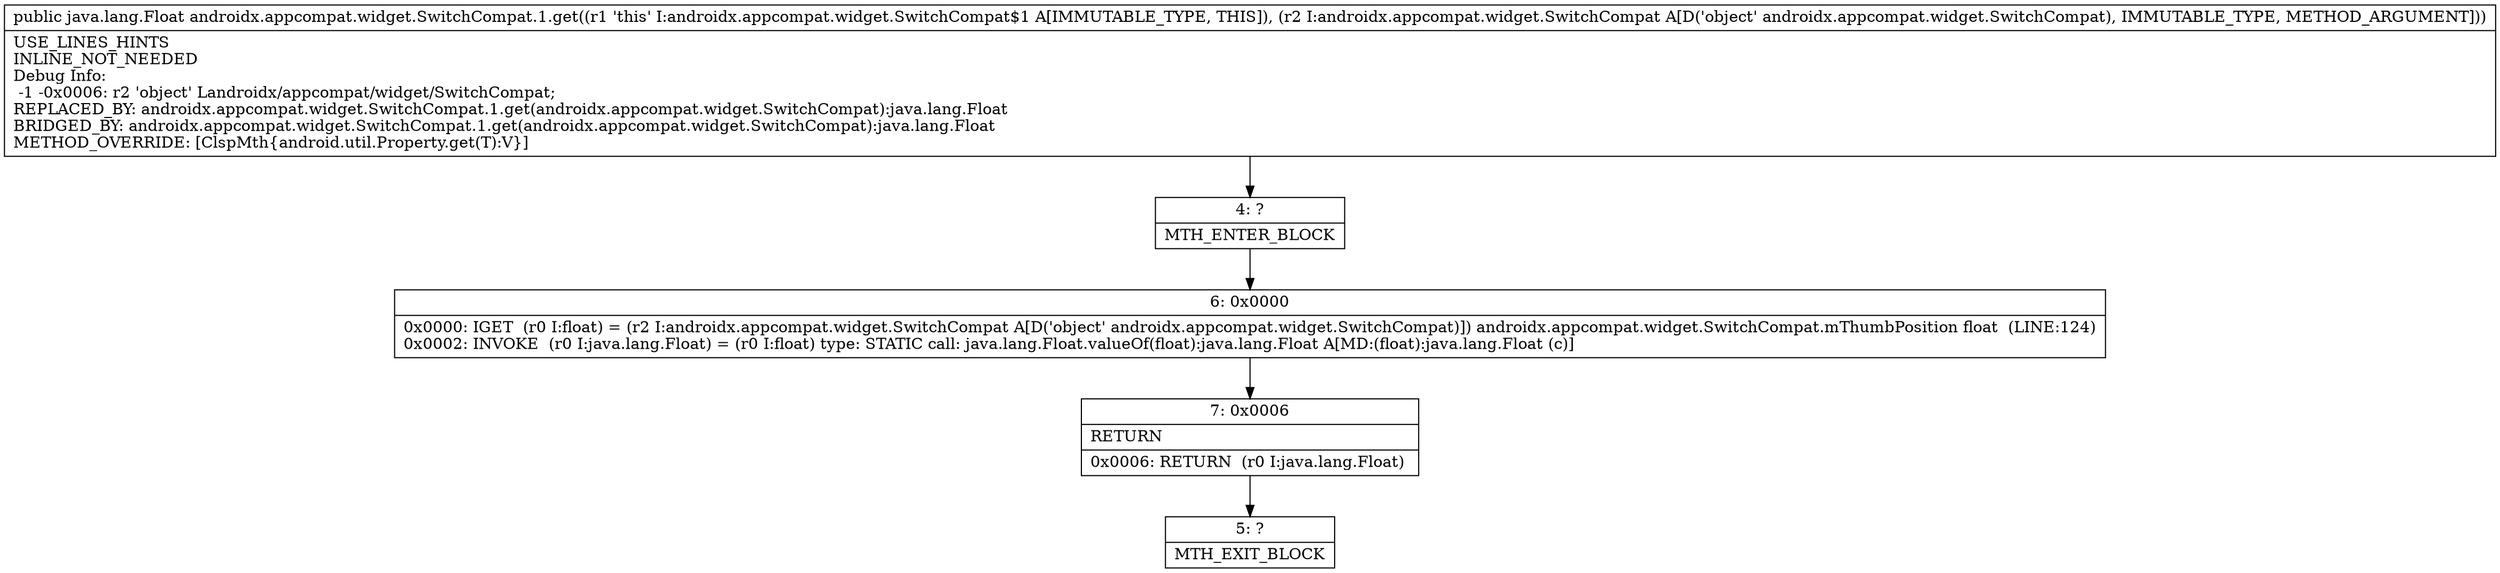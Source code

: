 digraph "CFG forandroidx.appcompat.widget.SwitchCompat.1.get(Landroidx\/appcompat\/widget\/SwitchCompat;)Ljava\/lang\/Float;" {
Node_4 [shape=record,label="{4\:\ ?|MTH_ENTER_BLOCK\l}"];
Node_6 [shape=record,label="{6\:\ 0x0000|0x0000: IGET  (r0 I:float) = (r2 I:androidx.appcompat.widget.SwitchCompat A[D('object' androidx.appcompat.widget.SwitchCompat)]) androidx.appcompat.widget.SwitchCompat.mThumbPosition float  (LINE:124)\l0x0002: INVOKE  (r0 I:java.lang.Float) = (r0 I:float) type: STATIC call: java.lang.Float.valueOf(float):java.lang.Float A[MD:(float):java.lang.Float (c)]\l}"];
Node_7 [shape=record,label="{7\:\ 0x0006|RETURN\l|0x0006: RETURN  (r0 I:java.lang.Float) \l}"];
Node_5 [shape=record,label="{5\:\ ?|MTH_EXIT_BLOCK\l}"];
MethodNode[shape=record,label="{public java.lang.Float androidx.appcompat.widget.SwitchCompat.1.get((r1 'this' I:androidx.appcompat.widget.SwitchCompat$1 A[IMMUTABLE_TYPE, THIS]), (r2 I:androidx.appcompat.widget.SwitchCompat A[D('object' androidx.appcompat.widget.SwitchCompat), IMMUTABLE_TYPE, METHOD_ARGUMENT]))  | USE_LINES_HINTS\lINLINE_NOT_NEEDED\lDebug Info:\l  \-1 \-0x0006: r2 'object' Landroidx\/appcompat\/widget\/SwitchCompat;\lREPLACED_BY: androidx.appcompat.widget.SwitchCompat.1.get(androidx.appcompat.widget.SwitchCompat):java.lang.Float\lBRIDGED_BY: androidx.appcompat.widget.SwitchCompat.1.get(androidx.appcompat.widget.SwitchCompat):java.lang.Float\lMETHOD_OVERRIDE: [ClspMth\{android.util.Property.get(T):V\}]\l}"];
MethodNode -> Node_4;Node_4 -> Node_6;
Node_6 -> Node_7;
Node_7 -> Node_5;
}

